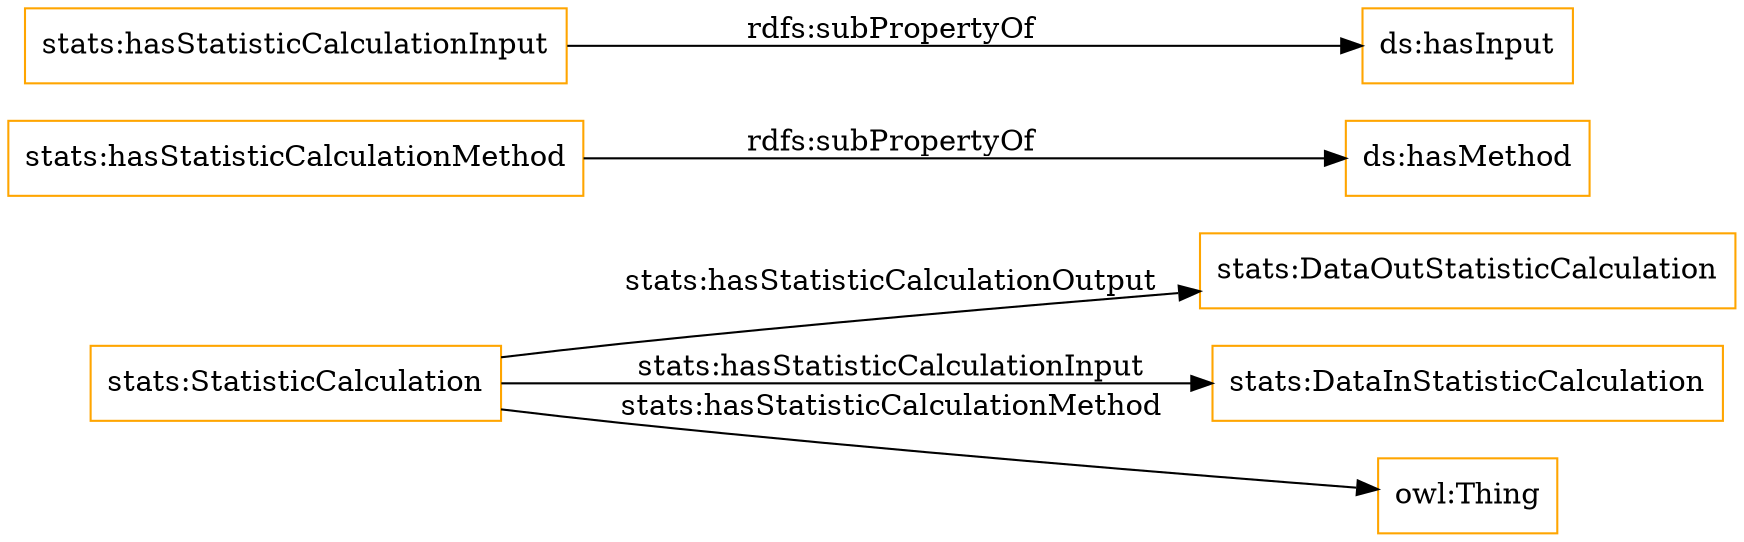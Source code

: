 digraph ar2dtool_diagram { 
rankdir=LR;
size="1501"
node [shape = rectangle, color="orange"]; "stats:DataOutStatisticCalculation" "stats:DataInStatisticCalculation" "stats:StatisticCalculation" ; /*classes style*/
	"stats:hasStatisticCalculationMethod" -> "ds:hasMethod" [ label = "rdfs:subPropertyOf" ];
	"stats:hasStatisticCalculationInput" -> "ds:hasInput" [ label = "rdfs:subPropertyOf" ];
	"stats:StatisticCalculation" -> "owl:Thing" [ label = "stats:hasStatisticCalculationMethod" ];
	"stats:StatisticCalculation" -> "stats:DataOutStatisticCalculation" [ label = "stats:hasStatisticCalculationOutput" ];
	"stats:StatisticCalculation" -> "stats:DataInStatisticCalculation" [ label = "stats:hasStatisticCalculationInput" ];

}
